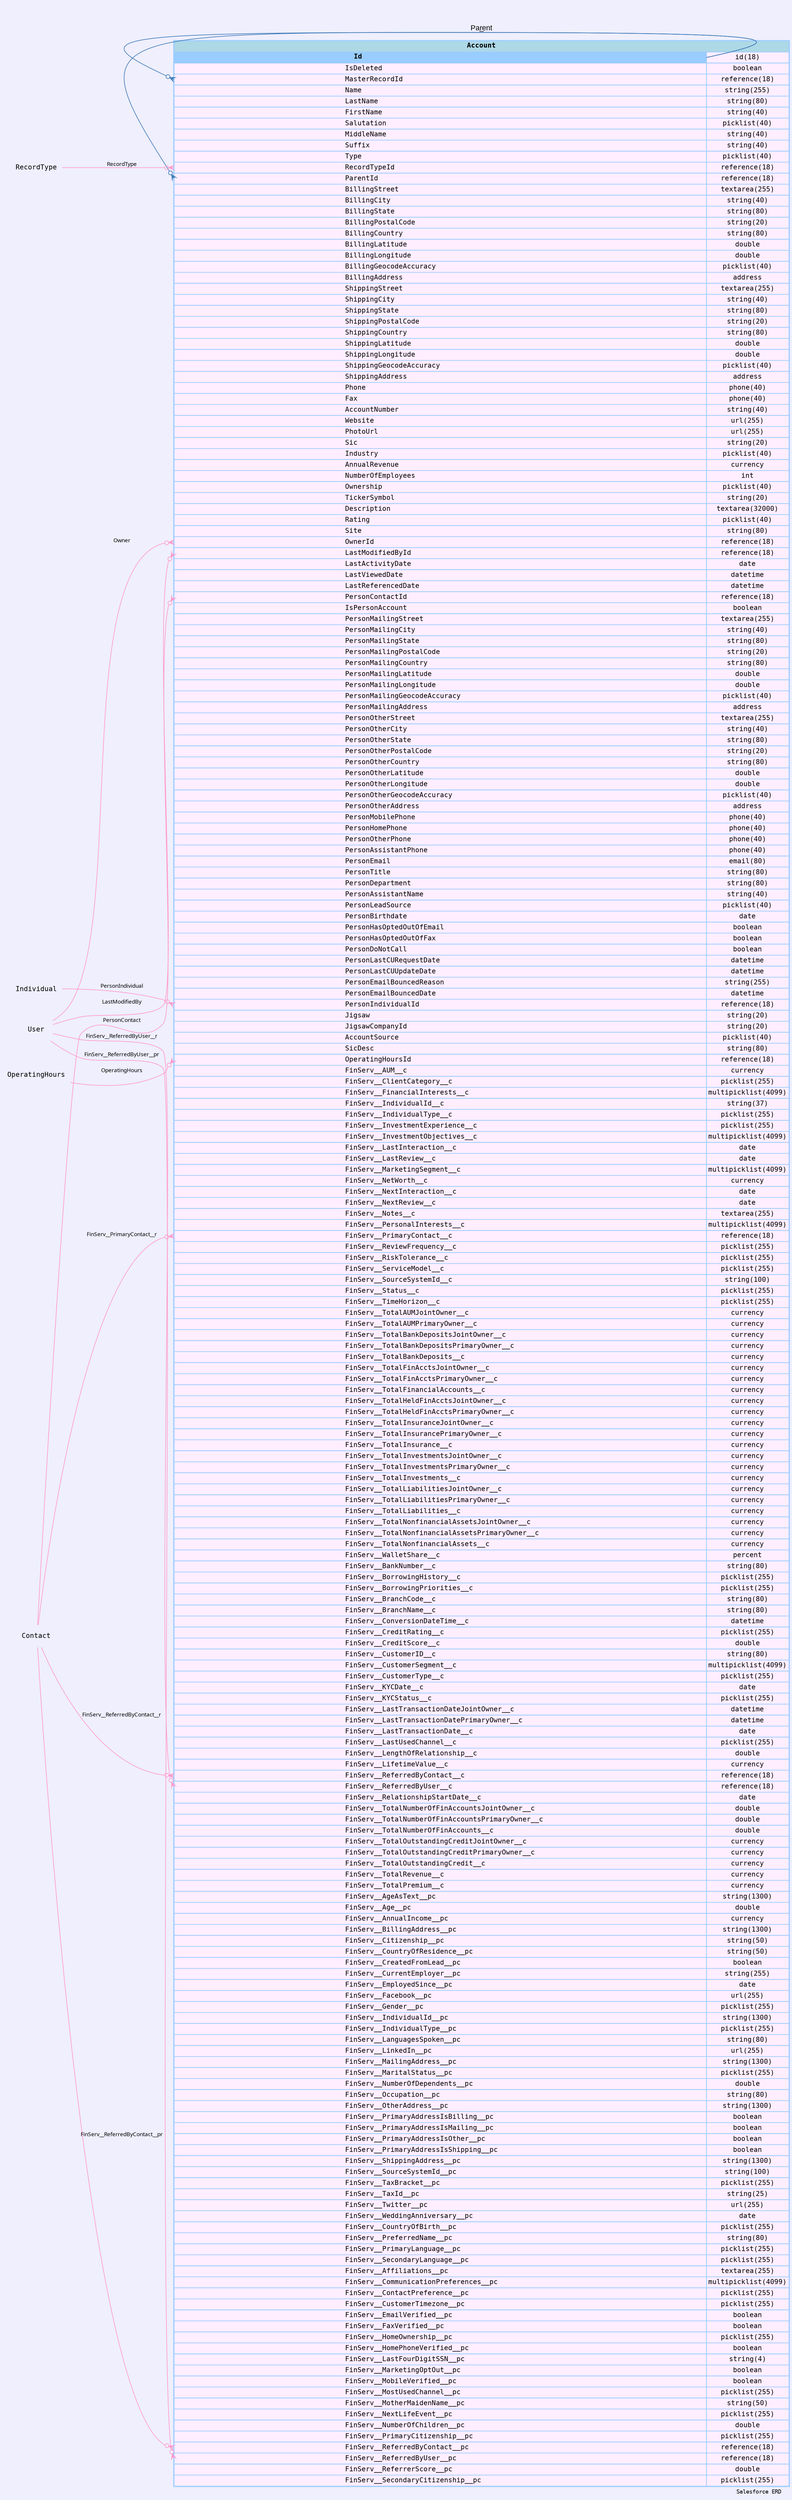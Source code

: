 
        digraph "Salesforce+ ERD" {  
            graph [  
              rankdir="RL"  
              bgcolor="#efeffd"  
              label="Salesforce ERD "  
              labeljust="r"  
              nodesep="0.18"  
              ranksep="0.46"        
              fontname="Courier"  
              fontsize="9"  
            ];  
            node [  
              fontname="Courier"  
              fontsize="11"  
              shape="plaintext"  
              color="#99ccff"  
            ];  
            edge [ arrowsize="0.8"   ];
        
            Account [shape=none, margin=0, label=<
                <table border="1" cellborder="1" cellspacing="0" bgcolor="#ffeeff" >   
                  <tr><td colspan="3" bgcolor="lightblue"><b>Account</b></td></tr>
             <tr>
                                        <td  bgcolor="#99ccff" port="Id" align="left">
                                           <b>Id</b>
                                        </td><td>id(18)</td></tr> <tr>
                                         <td port="IsDeleted" align="left">
                                         IsDeleted
                                       </td><td>boolean</td></tr> <tr>
                                         <td port="MasterRecordId" align="left">
                                         MasterRecordId
                                       </td><td>reference(18)</td></tr> <tr>
                                         <td port="Name" align="left">
                                         Name
                                       </td><td>string(255)</td></tr> <tr>
                                         <td port="LastName" align="left">
                                         LastName
                                       </td><td>string(80)</td></tr> <tr>
                                         <td port="FirstName" align="left">
                                         FirstName
                                       </td><td>string(40)</td></tr> <tr>
                                         <td port="Salutation" align="left">
                                         Salutation
                                       </td><td>picklist(40)</td></tr> <tr>
                                         <td port="MiddleName" align="left">
                                         MiddleName
                                       </td><td>string(40)</td></tr> <tr>
                                         <td port="Suffix" align="left">
                                         Suffix
                                       </td><td>string(40)</td></tr> <tr>
                                         <td port="Type" align="left">
                                         Type
                                       </td><td>picklist(40)</td></tr> <tr>
                                         <td port="RecordTypeId" align="left">
                                         RecordTypeId
                                       </td><td>reference(18)</td></tr> <tr>
                                         <td port="ParentId" align="left">
                                         ParentId
                                       </td><td>reference(18)</td></tr> <tr>
                                         <td port="BillingStreet" align="left">
                                         BillingStreet
                                       </td><td>textarea(255)</td></tr> <tr>
                                         <td port="BillingCity" align="left">
                                         BillingCity
                                       </td><td>string(40)</td></tr> <tr>
                                         <td port="BillingState" align="left">
                                         BillingState
                                       </td><td>string(80)</td></tr> <tr>
                                         <td port="BillingPostalCode" align="left">
                                         BillingPostalCode
                                       </td><td>string(20)</td></tr> <tr>
                                         <td port="BillingCountry" align="left">
                                         BillingCountry
                                       </td><td>string(80)</td></tr> <tr>
                                         <td port="BillingLatitude" align="left">
                                         BillingLatitude
                                       </td><td>double</td></tr> <tr>
                                         <td port="BillingLongitude" align="left">
                                         BillingLongitude
                                       </td><td>double</td></tr> <tr>
                                         <td port="BillingGeocodeAccuracy" align="left">
                                         BillingGeocodeAccuracy
                                       </td><td>picklist(40)</td></tr> <tr>
                                         <td port="BillingAddress" align="left">
                                         BillingAddress
                                       </td><td>address</td></tr> <tr>
                                         <td port="ShippingStreet" align="left">
                                         ShippingStreet
                                       </td><td>textarea(255)</td></tr> <tr>
                                         <td port="ShippingCity" align="left">
                                         ShippingCity
                                       </td><td>string(40)</td></tr> <tr>
                                         <td port="ShippingState" align="left">
                                         ShippingState
                                       </td><td>string(80)</td></tr> <tr>
                                         <td port="ShippingPostalCode" align="left">
                                         ShippingPostalCode
                                       </td><td>string(20)</td></tr> <tr>
                                         <td port="ShippingCountry" align="left">
                                         ShippingCountry
                                       </td><td>string(80)</td></tr> <tr>
                                         <td port="ShippingLatitude" align="left">
                                         ShippingLatitude
                                       </td><td>double</td></tr> <tr>
                                         <td port="ShippingLongitude" align="left">
                                         ShippingLongitude
                                       </td><td>double</td></tr> <tr>
                                         <td port="ShippingGeocodeAccuracy" align="left">
                                         ShippingGeocodeAccuracy
                                       </td><td>picklist(40)</td></tr> <tr>
                                         <td port="ShippingAddress" align="left">
                                         ShippingAddress
                                       </td><td>address</td></tr> <tr>
                                         <td port="Phone" align="left">
                                         Phone
                                       </td><td>phone(40)</td></tr> <tr>
                                         <td port="Fax" align="left">
                                         Fax
                                       </td><td>phone(40)</td></tr> <tr>
                                         <td port="AccountNumber" align="left">
                                         AccountNumber
                                       </td><td>string(40)</td></tr> <tr>
                                         <td port="Website" align="left">
                                         Website
                                       </td><td>url(255)</td></tr> <tr>
                                         <td port="PhotoUrl" align="left">
                                         PhotoUrl
                                       </td><td>url(255)</td></tr> <tr>
                                         <td port="Sic" align="left">
                                         Sic
                                       </td><td>string(20)</td></tr> <tr>
                                         <td port="Industry" align="left">
                                         Industry
                                       </td><td>picklist(40)</td></tr> <tr>
                                         <td port="AnnualRevenue" align="left">
                                         AnnualRevenue
                                       </td><td>currency</td></tr> <tr>
                                         <td port="NumberOfEmployees" align="left">
                                         NumberOfEmployees
                                       </td><td>int</td></tr> <tr>
                                         <td port="Ownership" align="left">
                                         Ownership
                                       </td><td>picklist(40)</td></tr> <tr>
                                         <td port="TickerSymbol" align="left">
                                         TickerSymbol
                                       </td><td>string(20)</td></tr> <tr>
                                         <td port="Description" align="left">
                                         Description
                                       </td><td>textarea(32000)</td></tr> <tr>
                                         <td port="Rating" align="left">
                                         Rating
                                       </td><td>picklist(40)</td></tr> <tr>
                                         <td port="Site" align="left">
                                         Site
                                       </td><td>string(80)</td></tr> <tr>
                                         <td port="OwnerId" align="left">
                                         OwnerId
                                       </td><td>reference(18)</td></tr> <tr>
                                         <td port="LastModifiedById" align="left">
                                         LastModifiedById
                                       </td><td>reference(18)</td></tr> <tr>
                                         <td port="LastActivityDate" align="left">
                                         LastActivityDate
                                       </td><td>date</td></tr> <tr>
                                         <td port="LastViewedDate" align="left">
                                         LastViewedDate
                                       </td><td>datetime</td></tr> <tr>
                                         <td port="LastReferencedDate" align="left">
                                         LastReferencedDate
                                       </td><td>datetime</td></tr> <tr>
                                         <td port="PersonContactId" align="left">
                                         PersonContactId
                                       </td><td>reference(18)</td></tr> <tr>
                                         <td port="IsPersonAccount" align="left">
                                         IsPersonAccount
                                       </td><td>boolean</td></tr> <tr>
                                         <td port="PersonMailingStreet" align="left">
                                         PersonMailingStreet
                                       </td><td>textarea(255)</td></tr> <tr>
                                         <td port="PersonMailingCity" align="left">
                                         PersonMailingCity
                                       </td><td>string(40)</td></tr> <tr>
                                         <td port="PersonMailingState" align="left">
                                         PersonMailingState
                                       </td><td>string(80)</td></tr> <tr>
                                         <td port="PersonMailingPostalCode" align="left">
                                         PersonMailingPostalCode
                                       </td><td>string(20)</td></tr> <tr>
                                         <td port="PersonMailingCountry" align="left">
                                         PersonMailingCountry
                                       </td><td>string(80)</td></tr> <tr>
                                         <td port="PersonMailingLatitude" align="left">
                                         PersonMailingLatitude
                                       </td><td>double</td></tr> <tr>
                                         <td port="PersonMailingLongitude" align="left">
                                         PersonMailingLongitude
                                       </td><td>double</td></tr> <tr>
                                         <td port="PersonMailingGeocodeAccuracy" align="left">
                                         PersonMailingGeocodeAccuracy
                                       </td><td>picklist(40)</td></tr> <tr>
                                         <td port="PersonMailingAddress" align="left">
                                         PersonMailingAddress
                                       </td><td>address</td></tr> <tr>
                                         <td port="PersonOtherStreet" align="left">
                                         PersonOtherStreet
                                       </td><td>textarea(255)</td></tr> <tr>
                                         <td port="PersonOtherCity" align="left">
                                         PersonOtherCity
                                       </td><td>string(40)</td></tr> <tr>
                                         <td port="PersonOtherState" align="left">
                                         PersonOtherState
                                       </td><td>string(80)</td></tr> <tr>
                                         <td port="PersonOtherPostalCode" align="left">
                                         PersonOtherPostalCode
                                       </td><td>string(20)</td></tr> <tr>
                                         <td port="PersonOtherCountry" align="left">
                                         PersonOtherCountry
                                       </td><td>string(80)</td></tr> <tr>
                                         <td port="PersonOtherLatitude" align="left">
                                         PersonOtherLatitude
                                       </td><td>double</td></tr> <tr>
                                         <td port="PersonOtherLongitude" align="left">
                                         PersonOtherLongitude
                                       </td><td>double</td></tr> <tr>
                                         <td port="PersonOtherGeocodeAccuracy" align="left">
                                         PersonOtherGeocodeAccuracy
                                       </td><td>picklist(40)</td></tr> <tr>
                                         <td port="PersonOtherAddress" align="left">
                                         PersonOtherAddress
                                       </td><td>address</td></tr> <tr>
                                         <td port="PersonMobilePhone" align="left">
                                         PersonMobilePhone
                                       </td><td>phone(40)</td></tr> <tr>
                                         <td port="PersonHomePhone" align="left">
                                         PersonHomePhone
                                       </td><td>phone(40)</td></tr> <tr>
                                         <td port="PersonOtherPhone" align="left">
                                         PersonOtherPhone
                                       </td><td>phone(40)</td></tr> <tr>
                                         <td port="PersonAssistantPhone" align="left">
                                         PersonAssistantPhone
                                       </td><td>phone(40)</td></tr> <tr>
                                         <td port="PersonEmail" align="left">
                                         PersonEmail
                                       </td><td>email(80)</td></tr> <tr>
                                         <td port="PersonTitle" align="left">
                                         PersonTitle
                                       </td><td>string(80)</td></tr> <tr>
                                         <td port="PersonDepartment" align="left">
                                         PersonDepartment
                                       </td><td>string(80)</td></tr> <tr>
                                         <td port="PersonAssistantName" align="left">
                                         PersonAssistantName
                                       </td><td>string(40)</td></tr> <tr>
                                         <td port="PersonLeadSource" align="left">
                                         PersonLeadSource
                                       </td><td>picklist(40)</td></tr> <tr>
                                         <td port="PersonBirthdate" align="left">
                                         PersonBirthdate
                                       </td><td>date</td></tr> <tr>
                                         <td port="PersonHasOptedOutOfEmail" align="left">
                                         PersonHasOptedOutOfEmail
                                       </td><td>boolean</td></tr> <tr>
                                         <td port="PersonHasOptedOutOfFax" align="left">
                                         PersonHasOptedOutOfFax
                                       </td><td>boolean</td></tr> <tr>
                                         <td port="PersonDoNotCall" align="left">
                                         PersonDoNotCall
                                       </td><td>boolean</td></tr> <tr>
                                         <td port="PersonLastCURequestDate" align="left">
                                         PersonLastCURequestDate
                                       </td><td>datetime</td></tr> <tr>
                                         <td port="PersonLastCUUpdateDate" align="left">
                                         PersonLastCUUpdateDate
                                       </td><td>datetime</td></tr> <tr>
                                         <td port="PersonEmailBouncedReason" align="left">
                                         PersonEmailBouncedReason
                                       </td><td>string(255)</td></tr> <tr>
                                         <td port="PersonEmailBouncedDate" align="left">
                                         PersonEmailBouncedDate
                                       </td><td>datetime</td></tr> <tr>
                                         <td port="PersonIndividualId" align="left">
                                         PersonIndividualId
                                       </td><td>reference(18)</td></tr> <tr>
                                         <td port="Jigsaw" align="left">
                                         Jigsaw
                                       </td><td>string(20)</td></tr> <tr>
                                         <td port="JigsawCompanyId" align="left">
                                         JigsawCompanyId
                                       </td><td>string(20)</td></tr> <tr>
                                         <td port="AccountSource" align="left">
                                         AccountSource
                                       </td><td>picklist(40)</td></tr> <tr>
                                         <td port="SicDesc" align="left">
                                         SicDesc
                                       </td><td>string(80)</td></tr> <tr>
                                         <td port="OperatingHoursId" align="left">
                                         OperatingHoursId
                                       </td><td>reference(18)</td></tr> <tr>
                                         <td port="FinServ__AUM__c" align="left">
                                         FinServ__AUM__c
                                       </td><td>currency</td></tr> <tr>
                                         <td port="FinServ__ClientCategory__c" align="left">
                                         FinServ__ClientCategory__c
                                       </td><td>picklist(255)</td></tr> <tr>
                                         <td port="FinServ__FinancialInterests__c" align="left">
                                         FinServ__FinancialInterests__c
                                       </td><td>multipicklist(4099)</td></tr> <tr>
                                         <td port="FinServ__IndividualId__c" align="left">
                                         FinServ__IndividualId__c
                                       </td><td>string(37)</td></tr> <tr>
                                         <td port="FinServ__IndividualType__c" align="left">
                                         FinServ__IndividualType__c
                                       </td><td>picklist(255)</td></tr> <tr>
                                         <td port="FinServ__InvestmentExperience__c" align="left">
                                         FinServ__InvestmentExperience__c
                                       </td><td>picklist(255)</td></tr> <tr>
                                         <td port="FinServ__InvestmentObjectives__c" align="left">
                                         FinServ__InvestmentObjectives__c
                                       </td><td>multipicklist(4099)</td></tr> <tr>
                                         <td port="FinServ__LastInteraction__c" align="left">
                                         FinServ__LastInteraction__c
                                       </td><td>date</td></tr> <tr>
                                         <td port="FinServ__LastReview__c" align="left">
                                         FinServ__LastReview__c
                                       </td><td>date</td></tr> <tr>
                                         <td port="FinServ__MarketingSegment__c" align="left">
                                         FinServ__MarketingSegment__c
                                       </td><td>multipicklist(4099)</td></tr> <tr>
                                         <td port="FinServ__NetWorth__c" align="left">
                                         FinServ__NetWorth__c
                                       </td><td>currency</td></tr> <tr>
                                         <td port="FinServ__NextInteraction__c" align="left">
                                         FinServ__NextInteraction__c
                                       </td><td>date</td></tr> <tr>
                                         <td port="FinServ__NextReview__c" align="left">
                                         FinServ__NextReview__c
                                       </td><td>date</td></tr> <tr>
                                         <td port="FinServ__Notes__c" align="left">
                                         FinServ__Notes__c
                                       </td><td>textarea(255)</td></tr> <tr>
                                         <td port="FinServ__PersonalInterests__c" align="left">
                                         FinServ__PersonalInterests__c
                                       </td><td>multipicklist(4099)</td></tr> <tr>
                                         <td port="FinServ__PrimaryContact__c" align="left">
                                         FinServ__PrimaryContact__c
                                       </td><td>reference(18)</td></tr> <tr>
                                         <td port="FinServ__ReviewFrequency__c" align="left">
                                         FinServ__ReviewFrequency__c
                                       </td><td>picklist(255)</td></tr> <tr>
                                         <td port="FinServ__RiskTolerance__c" align="left">
                                         FinServ__RiskTolerance__c
                                       </td><td>picklist(255)</td></tr> <tr>
                                         <td port="FinServ__ServiceModel__c" align="left">
                                         FinServ__ServiceModel__c
                                       </td><td>picklist(255)</td></tr> <tr>
                                         <td port="FinServ__SourceSystemId__c" align="left">
                                         FinServ__SourceSystemId__c
                                       </td><td>string(100)</td></tr> <tr>
                                         <td port="FinServ__Status__c" align="left">
                                         FinServ__Status__c
                                       </td><td>picklist(255)</td></tr> <tr>
                                         <td port="FinServ__TimeHorizon__c" align="left">
                                         FinServ__TimeHorizon__c
                                       </td><td>picklist(255)</td></tr> <tr>
                                         <td port="FinServ__TotalAUMJointOwner__c" align="left">
                                         FinServ__TotalAUMJointOwner__c
                                       </td><td>currency</td></tr> <tr>
                                         <td port="FinServ__TotalAUMPrimaryOwner__c" align="left">
                                         FinServ__TotalAUMPrimaryOwner__c
                                       </td><td>currency</td></tr> <tr>
                                         <td port="FinServ__TotalBankDepositsJointOwner__c" align="left">
                                         FinServ__TotalBankDepositsJointOwner__c
                                       </td><td>currency</td></tr> <tr>
                                         <td port="FinServ__TotalBankDepositsPrimaryOwner__c" align="left">
                                         FinServ__TotalBankDepositsPrimaryOwner__c
                                       </td><td>currency</td></tr> <tr>
                                         <td port="FinServ__TotalBankDeposits__c" align="left">
                                         FinServ__TotalBankDeposits__c
                                       </td><td>currency</td></tr> <tr>
                                         <td port="FinServ__TotalFinAcctsJointOwner__c" align="left">
                                         FinServ__TotalFinAcctsJointOwner__c
                                       </td><td>currency</td></tr> <tr>
                                         <td port="FinServ__TotalFinAcctsPrimaryOwner__c" align="left">
                                         FinServ__TotalFinAcctsPrimaryOwner__c
                                       </td><td>currency</td></tr> <tr>
                                         <td port="FinServ__TotalFinancialAccounts__c" align="left">
                                         FinServ__TotalFinancialAccounts__c
                                       </td><td>currency</td></tr> <tr>
                                         <td port="FinServ__TotalHeldFinAcctsJointOwner__c" align="left">
                                         FinServ__TotalHeldFinAcctsJointOwner__c
                                       </td><td>currency</td></tr> <tr>
                                         <td port="FinServ__TotalHeldFinAcctsPrimaryOwner__c" align="left">
                                         FinServ__TotalHeldFinAcctsPrimaryOwner__c
                                       </td><td>currency</td></tr> <tr>
                                         <td port="FinServ__TotalInsuranceJointOwner__c" align="left">
                                         FinServ__TotalInsuranceJointOwner__c
                                       </td><td>currency</td></tr> <tr>
                                         <td port="FinServ__TotalInsurancePrimaryOwner__c" align="left">
                                         FinServ__TotalInsurancePrimaryOwner__c
                                       </td><td>currency</td></tr> <tr>
                                         <td port="FinServ__TotalInsurance__c" align="left">
                                         FinServ__TotalInsurance__c
                                       </td><td>currency</td></tr> <tr>
                                         <td port="FinServ__TotalInvestmentsJointOwner__c" align="left">
                                         FinServ__TotalInvestmentsJointOwner__c
                                       </td><td>currency</td></tr> <tr>
                                         <td port="FinServ__TotalInvestmentsPrimaryOwner__c" align="left">
                                         FinServ__TotalInvestmentsPrimaryOwner__c
                                       </td><td>currency</td></tr> <tr>
                                         <td port="FinServ__TotalInvestments__c" align="left">
                                         FinServ__TotalInvestments__c
                                       </td><td>currency</td></tr> <tr>
                                         <td port="FinServ__TotalLiabilitiesJointOwner__c" align="left">
                                         FinServ__TotalLiabilitiesJointOwner__c
                                       </td><td>currency</td></tr> <tr>
                                         <td port="FinServ__TotalLiabilitiesPrimaryOwner__c" align="left">
                                         FinServ__TotalLiabilitiesPrimaryOwner__c
                                       </td><td>currency</td></tr> <tr>
                                         <td port="FinServ__TotalLiabilities__c" align="left">
                                         FinServ__TotalLiabilities__c
                                       </td><td>currency</td></tr> <tr>
                                         <td port="FinServ__TotalNonfinancialAssetsJointOwner__c" align="left">
                                         FinServ__TotalNonfinancialAssetsJointOwner__c
                                       </td><td>currency</td></tr> <tr>
                                         <td port="FinServ__TotalNonfinancialAssetsPrimaryOwner__c" align="left">
                                         FinServ__TotalNonfinancialAssetsPrimaryOwner__c
                                       </td><td>currency</td></tr> <tr>
                                         <td port="FinServ__TotalNonfinancialAssets__c" align="left">
                                         FinServ__TotalNonfinancialAssets__c
                                       </td><td>currency</td></tr> <tr>
                                         <td port="FinServ__WalletShare__c" align="left">
                                         FinServ__WalletShare__c
                                       </td><td>percent</td></tr> <tr>
                                         <td port="FinServ__BankNumber__c" align="left">
                                         FinServ__BankNumber__c
                                       </td><td>string(80)</td></tr> <tr>
                                         <td port="FinServ__BorrowingHistory__c" align="left">
                                         FinServ__BorrowingHistory__c
                                       </td><td>picklist(255)</td></tr> <tr>
                                         <td port="FinServ__BorrowingPriorities__c" align="left">
                                         FinServ__BorrowingPriorities__c
                                       </td><td>picklist(255)</td></tr> <tr>
                                         <td port="FinServ__BranchCode__c" align="left">
                                         FinServ__BranchCode__c
                                       </td><td>string(80)</td></tr> <tr>
                                         <td port="FinServ__BranchName__c" align="left">
                                         FinServ__BranchName__c
                                       </td><td>string(80)</td></tr> <tr>
                                         <td port="FinServ__ConversionDateTime__c" align="left">
                                         FinServ__ConversionDateTime__c
                                       </td><td>datetime</td></tr> <tr>
                                         <td port="FinServ__CreditRating__c" align="left">
                                         FinServ__CreditRating__c
                                       </td><td>picklist(255)</td></tr> <tr>
                                         <td port="FinServ__CreditScore__c" align="left">
                                         FinServ__CreditScore__c
                                       </td><td>double</td></tr> <tr>
                                         <td port="FinServ__CustomerID__c" align="left">
                                         FinServ__CustomerID__c
                                       </td><td>string(80)</td></tr> <tr>
                                         <td port="FinServ__CustomerSegment__c" align="left">
                                         FinServ__CustomerSegment__c
                                       </td><td>multipicklist(4099)</td></tr> <tr>
                                         <td port="FinServ__CustomerType__c" align="left">
                                         FinServ__CustomerType__c
                                       </td><td>picklist(255)</td></tr> <tr>
                                         <td port="FinServ__KYCDate__c" align="left">
                                         FinServ__KYCDate__c
                                       </td><td>date</td></tr> <tr>
                                         <td port="FinServ__KYCStatus__c" align="left">
                                         FinServ__KYCStatus__c
                                       </td><td>picklist(255)</td></tr> <tr>
                                         <td port="FinServ__LastTransactionDateJointOwner__c" align="left">
                                         FinServ__LastTransactionDateJointOwner__c
                                       </td><td>datetime</td></tr> <tr>
                                         <td port="FinServ__LastTransactionDatePrimaryOwner__c" align="left">
                                         FinServ__LastTransactionDatePrimaryOwner__c
                                       </td><td>datetime</td></tr> <tr>
                                         <td port="FinServ__LastTransactionDate__c" align="left">
                                         FinServ__LastTransactionDate__c
                                       </td><td>date</td></tr> <tr>
                                         <td port="FinServ__LastUsedChannel__c" align="left">
                                         FinServ__LastUsedChannel__c
                                       </td><td>picklist(255)</td></tr> <tr>
                                         <td port="FinServ__LengthOfRelationship__c" align="left">
                                         FinServ__LengthOfRelationship__c
                                       </td><td>double</td></tr> <tr>
                                         <td port="FinServ__LifetimeValue__c" align="left">
                                         FinServ__LifetimeValue__c
                                       </td><td>currency</td></tr> <tr>
                                         <td port="FinServ__ReferredByContact__c" align="left">
                                         FinServ__ReferredByContact__c
                                       </td><td>reference(18)</td></tr> <tr>
                                         <td port="FinServ__ReferredByUser__c" align="left">
                                         FinServ__ReferredByUser__c
                                       </td><td>reference(18)</td></tr> <tr>
                                         <td port="FinServ__RelationshipStartDate__c" align="left">
                                         FinServ__RelationshipStartDate__c
                                       </td><td>date</td></tr> <tr>
                                         <td port="FinServ__TotalNumberOfFinAccountsJointOwner__c" align="left">
                                         FinServ__TotalNumberOfFinAccountsJointOwner__c
                                       </td><td>double</td></tr> <tr>
                                         <td port="FinServ__TotalNumberOfFinAccountsPrimaryOwner__c" align="left">
                                         FinServ__TotalNumberOfFinAccountsPrimaryOwner__c
                                       </td><td>double</td></tr> <tr>
                                         <td port="FinServ__TotalNumberOfFinAccounts__c" align="left">
                                         FinServ__TotalNumberOfFinAccounts__c
                                       </td><td>double</td></tr> <tr>
                                         <td port="FinServ__TotalOutstandingCreditJointOwner__c" align="left">
                                         FinServ__TotalOutstandingCreditJointOwner__c
                                       </td><td>currency</td></tr> <tr>
                                         <td port="FinServ__TotalOutstandingCreditPrimaryOwner__c" align="left">
                                         FinServ__TotalOutstandingCreditPrimaryOwner__c
                                       </td><td>currency</td></tr> <tr>
                                         <td port="FinServ__TotalOutstandingCredit__c" align="left">
                                         FinServ__TotalOutstandingCredit__c
                                       </td><td>currency</td></tr> <tr>
                                         <td port="FinServ__TotalRevenue__c" align="left">
                                         FinServ__TotalRevenue__c
                                       </td><td>currency</td></tr> <tr>
                                         <td port="FinServ__TotalPremium__c" align="left">
                                         FinServ__TotalPremium__c
                                       </td><td>currency</td></tr> <tr>
                                         <td port="FinServ__AgeAsText__pc" align="left">
                                         FinServ__AgeAsText__pc
                                       </td><td>string(1300)</td></tr> <tr>
                                         <td port="FinServ__Age__pc" align="left">
                                         FinServ__Age__pc
                                       </td><td>double</td></tr> <tr>
                                         <td port="FinServ__AnnualIncome__pc" align="left">
                                         FinServ__AnnualIncome__pc
                                       </td><td>currency</td></tr> <tr>
                                         <td port="FinServ__BillingAddress__pc" align="left">
                                         FinServ__BillingAddress__pc
                                       </td><td>string(1300)</td></tr> <tr>
                                         <td port="FinServ__Citizenship__pc" align="left">
                                         FinServ__Citizenship__pc
                                       </td><td>string(50)</td></tr> <tr>
                                         <td port="FinServ__CountryOfResidence__pc" align="left">
                                         FinServ__CountryOfResidence__pc
                                       </td><td>string(50)</td></tr> <tr>
                                         <td port="FinServ__CreatedFromLead__pc" align="left">
                                         FinServ__CreatedFromLead__pc
                                       </td><td>boolean</td></tr> <tr>
                                         <td port="FinServ__CurrentEmployer__pc" align="left">
                                         FinServ__CurrentEmployer__pc
                                       </td><td>string(255)</td></tr> <tr>
                                         <td port="FinServ__EmployedSince__pc" align="left">
                                         FinServ__EmployedSince__pc
                                       </td><td>date</td></tr> <tr>
                                         <td port="FinServ__Facebook__pc" align="left">
                                         FinServ__Facebook__pc
                                       </td><td>url(255)</td></tr> <tr>
                                         <td port="FinServ__Gender__pc" align="left">
                                         FinServ__Gender__pc
                                       </td><td>picklist(255)</td></tr> <tr>
                                         <td port="FinServ__IndividualId__pc" align="left">
                                         FinServ__IndividualId__pc
                                       </td><td>string(1300)</td></tr> <tr>
                                         <td port="FinServ__IndividualType__pc" align="left">
                                         FinServ__IndividualType__pc
                                       </td><td>picklist(255)</td></tr> <tr>
                                         <td port="FinServ__LanguagesSpoken__pc" align="left">
                                         FinServ__LanguagesSpoken__pc
                                       </td><td>string(80)</td></tr> <tr>
                                         <td port="FinServ__LinkedIn__pc" align="left">
                                         FinServ__LinkedIn__pc
                                       </td><td>url(255)</td></tr> <tr>
                                         <td port="FinServ__MailingAddress__pc" align="left">
                                         FinServ__MailingAddress__pc
                                       </td><td>string(1300)</td></tr> <tr>
                                         <td port="FinServ__MaritalStatus__pc" align="left">
                                         FinServ__MaritalStatus__pc
                                       </td><td>picklist(255)</td></tr> <tr>
                                         <td port="FinServ__NumberOfDependents__pc" align="left">
                                         FinServ__NumberOfDependents__pc
                                       </td><td>double</td></tr> <tr>
                                         <td port="FinServ__Occupation__pc" align="left">
                                         FinServ__Occupation__pc
                                       </td><td>string(80)</td></tr> <tr>
                                         <td port="FinServ__OtherAddress__pc" align="left">
                                         FinServ__OtherAddress__pc
                                       </td><td>string(1300)</td></tr> <tr>
                                         <td port="FinServ__PrimaryAddressIsBilling__pc" align="left">
                                         FinServ__PrimaryAddressIsBilling__pc
                                       </td><td>boolean</td></tr> <tr>
                                         <td port="FinServ__PrimaryAddressIsMailing__pc" align="left">
                                         FinServ__PrimaryAddressIsMailing__pc
                                       </td><td>boolean</td></tr> <tr>
                                         <td port="FinServ__PrimaryAddressIsOther__pc" align="left">
                                         FinServ__PrimaryAddressIsOther__pc
                                       </td><td>boolean</td></tr> <tr>
                                         <td port="FinServ__PrimaryAddressIsShipping__pc" align="left">
                                         FinServ__PrimaryAddressIsShipping__pc
                                       </td><td>boolean</td></tr> <tr>
                                         <td port="FinServ__ShippingAddress__pc" align="left">
                                         FinServ__ShippingAddress__pc
                                       </td><td>string(1300)</td></tr> <tr>
                                         <td port="FinServ__SourceSystemId__pc" align="left">
                                         FinServ__SourceSystemId__pc
                                       </td><td>string(100)</td></tr> <tr>
                                         <td port="FinServ__TaxBracket__pc" align="left">
                                         FinServ__TaxBracket__pc
                                       </td><td>picklist(255)</td></tr> <tr>
                                         <td port="FinServ__TaxId__pc" align="left">
                                         FinServ__TaxId__pc
                                       </td><td>string(25)</td></tr> <tr>
                                         <td port="FinServ__Twitter__pc" align="left">
                                         FinServ__Twitter__pc
                                       </td><td>url(255)</td></tr> <tr>
                                         <td port="FinServ__WeddingAnniversary__pc" align="left">
                                         FinServ__WeddingAnniversary__pc
                                       </td><td>date</td></tr> <tr>
                                         <td port="FinServ__CountryOfBirth__pc" align="left">
                                         FinServ__CountryOfBirth__pc
                                       </td><td>picklist(255)</td></tr> <tr>
                                         <td port="FinServ__PreferredName__pc" align="left">
                                         FinServ__PreferredName__pc
                                       </td><td>string(80)</td></tr> <tr>
                                         <td port="FinServ__PrimaryLanguage__pc" align="left">
                                         FinServ__PrimaryLanguage__pc
                                       </td><td>picklist(255)</td></tr> <tr>
                                         <td port="FinServ__SecondaryLanguage__pc" align="left">
                                         FinServ__SecondaryLanguage__pc
                                       </td><td>picklist(255)</td></tr> <tr>
                                         <td port="FinServ__Affiliations__pc" align="left">
                                         FinServ__Affiliations__pc
                                       </td><td>textarea(255)</td></tr> <tr>
                                         <td port="FinServ__CommunicationPreferences__pc" align="left">
                                         FinServ__CommunicationPreferences__pc
                                       </td><td>multipicklist(4099)</td></tr> <tr>
                                         <td port="FinServ__ContactPreference__pc" align="left">
                                         FinServ__ContactPreference__pc
                                       </td><td>picklist(255)</td></tr> <tr>
                                         <td port="FinServ__CustomerTimezone__pc" align="left">
                                         FinServ__CustomerTimezone__pc
                                       </td><td>picklist(255)</td></tr> <tr>
                                         <td port="FinServ__EmailVerified__pc" align="left">
                                         FinServ__EmailVerified__pc
                                       </td><td>boolean</td></tr> <tr>
                                         <td port="FinServ__FaxVerified__pc" align="left">
                                         FinServ__FaxVerified__pc
                                       </td><td>boolean</td></tr> <tr>
                                         <td port="FinServ__HomeOwnership__pc" align="left">
                                         FinServ__HomeOwnership__pc
                                       </td><td>picklist(255)</td></tr> <tr>
                                         <td port="FinServ__HomePhoneVerified__pc" align="left">
                                         FinServ__HomePhoneVerified__pc
                                       </td><td>boolean</td></tr> <tr>
                                         <td port="FinServ__LastFourDigitSSN__pc" align="left">
                                         FinServ__LastFourDigitSSN__pc
                                       </td><td>string(4)</td></tr> <tr>
                                         <td port="FinServ__MarketingOptOut__pc" align="left">
                                         FinServ__MarketingOptOut__pc
                                       </td><td>boolean</td></tr> <tr>
                                         <td port="FinServ__MobileVerified__pc" align="left">
                                         FinServ__MobileVerified__pc
                                       </td><td>boolean</td></tr> <tr>
                                         <td port="FinServ__MostUsedChannel__pc" align="left">
                                         FinServ__MostUsedChannel__pc
                                       </td><td>picklist(255)</td></tr> <tr>
                                         <td port="FinServ__MotherMaidenName__pc" align="left">
                                         FinServ__MotherMaidenName__pc
                                       </td><td>string(50)</td></tr> <tr>
                                         <td port="FinServ__NextLifeEvent__pc" align="left">
                                         FinServ__NextLifeEvent__pc
                                       </td><td>picklist(255)</td></tr> <tr>
                                         <td port="FinServ__NumberOfChildren__pc" align="left">
                                         FinServ__NumberOfChildren__pc
                                       </td><td>double</td></tr> <tr>
                                         <td port="FinServ__PrimaryCitizenship__pc" align="left">
                                         FinServ__PrimaryCitizenship__pc
                                       </td><td>picklist(255)</td></tr> <tr>
                                         <td port="FinServ__ReferredByContact__pc" align="left">
                                         FinServ__ReferredByContact__pc
                                       </td><td>reference(18)</td></tr> <tr>
                                         <td port="FinServ__ReferredByUser__pc" align="left">
                                         FinServ__ReferredByUser__pc
                                       </td><td>reference(18)</td></tr> <tr>
                                         <td port="FinServ__ReferrerScore__pc" align="left">
                                         FinServ__ReferrerScore__pc
                                       </td><td>double</td></tr> <tr>
                                         <td port="FinServ__SecondaryCitizenship__pc" align="left">
                                         FinServ__SecondaryCitizenship__pc
                                       </td><td>picklist(255)</td></tr>            
                </table>
                >
                  URL="#"
                  tooltip=" Account "
                ];
            
                            "Account" : "MasterRecordId": w -> 
                                  "Account" : "Id" 
                                           : e 
                                          [arrowhead=none 
                                           dir=back 
                                           arrowtail=crowodot 
                                           color="#3e7ab7"
                                           label="_"
                                           fontname="Arial"
                                           fontsize="12"
                                          ];
                      
                            "Account" : "RecordTypeId": w -> 
                                  "RecordType" : "Id" 
                                           : e 
                                          [arrowhead=none 
                                           dir=back 
                                           arrowtail=crowodot 
                                           color="#ff99cc"
                                           label="RecordType"
                                           fontname="Monaco"
                                           fontsize="9"
                                          ];
                      
                            "Account" : "ParentId": w -> 
                                  "Account" : "Id" 
                                           : e 
                                          [arrowhead=none 
                                           dir=back 
                                           arrowtail=crowodot 
                                           color="#3e7ab7"
                                           label="Parent"
                                           fontname="Arial"
                                           fontsize="12"
                                          ];
                      
                            "Account" : "OwnerId": w -> 
                                  "User" : "Id" 
                                           : e 
                                          [arrowhead=none 
                                           dir=back 
                                           arrowtail=crowodot 
                                           color="#ff99cc"
                                           label="Owner"
                                           fontname="Monaco"
                                           fontsize="9"
                                          ];
                      
                            "Account" : "LastModifiedById": w -> 
                                  "User" : "Id" 
                                           : e 
                                          [arrowhead=none 
                                           dir=back 
                                           arrowtail=crowodot 
                                           color="#ff99cc"
                                           label="LastModifiedBy"
                                           fontname="Monaco"
                                           fontsize="9"
                                          ];
                      
                            "Account" : "PersonContactId": w -> 
                                  "Contact" : "Id" 
                                           : e 
                                          [arrowhead=none 
                                           dir=back 
                                           arrowtail=crowodot 
                                           color="#ff99cc"
                                           label="PersonContact"
                                           fontname="Monaco"
                                           fontsize="9"
                                          ];
                      
                            "Account" : "PersonIndividualId": w -> 
                                  "Individual" : "Id" 
                                           : e 
                                          [arrowhead=none 
                                           dir=back 
                                           arrowtail=crowodot 
                                           color="#ff99cc"
                                           label="PersonIndividual"
                                           fontname="Monaco"
                                           fontsize="9"
                                          ];
                      
                            "Account" : "OperatingHoursId": w -> 
                                  "OperatingHours" : "Id" 
                                           : e 
                                          [arrowhead=none 
                                           dir=back 
                                           arrowtail=crowodot 
                                           color="#ff99cc"
                                           label="OperatingHours"
                                           fontname="Monaco"
                                           fontsize="9"
                                          ];
                      
                            "Account" : "FinServ__PrimaryContact__c": w -> 
                                  "Contact" : "Id" 
                                           : e 
                                          [arrowhead=none 
                                           dir=back 
                                           arrowtail=crowodot 
                                           color="#ff99cc"
                                           label="FinServ__PrimaryContact__r"
                                           fontname="Monaco"
                                           fontsize="9"
                                          ];
                      
                            "Account" : "FinServ__ReferredByContact__c": w -> 
                                  "Contact" : "Id" 
                                           : e 
                                          [arrowhead=none 
                                           dir=back 
                                           arrowtail=crowodot 
                                           color="#ff99cc"
                                           label="FinServ__ReferredByContact__r"
                                           fontname="Monaco"
                                           fontsize="9"
                                          ];
                      
                            "Account" : "FinServ__ReferredByUser__c": w -> 
                                  "User" : "Id" 
                                           : e 
                                          [arrowhead=none 
                                           dir=back 
                                           arrowtail=crowodot 
                                           color="#ff99cc"
                                           label="FinServ__ReferredByUser__r"
                                           fontname="Monaco"
                                           fontsize="9"
                                          ];
                      
                            "Account" : "FinServ__ReferredByContact__pc": w -> 
                                  "Contact" : "Id" 
                                           : e 
                                          [arrowhead=none 
                                           dir=back 
                                           arrowtail=crowodot 
                                           color="#ff99cc"
                                           label="FinServ__ReferredByContact__pr"
                                           fontname="Monaco"
                                           fontsize="9"
                                          ];
                      
                            "Account" : "FinServ__ReferredByUser__pc": w -> 
                                  "User" : "Id" 
                                           : e 
                                          [arrowhead=none 
                                           dir=back 
                                           arrowtail=crowodot 
                                           color="#ff99cc"
                                           label="FinServ__ReferredByUser__pr"
                                           fontname="Monaco"
                                           fontsize="9"
                                          ];
                      }